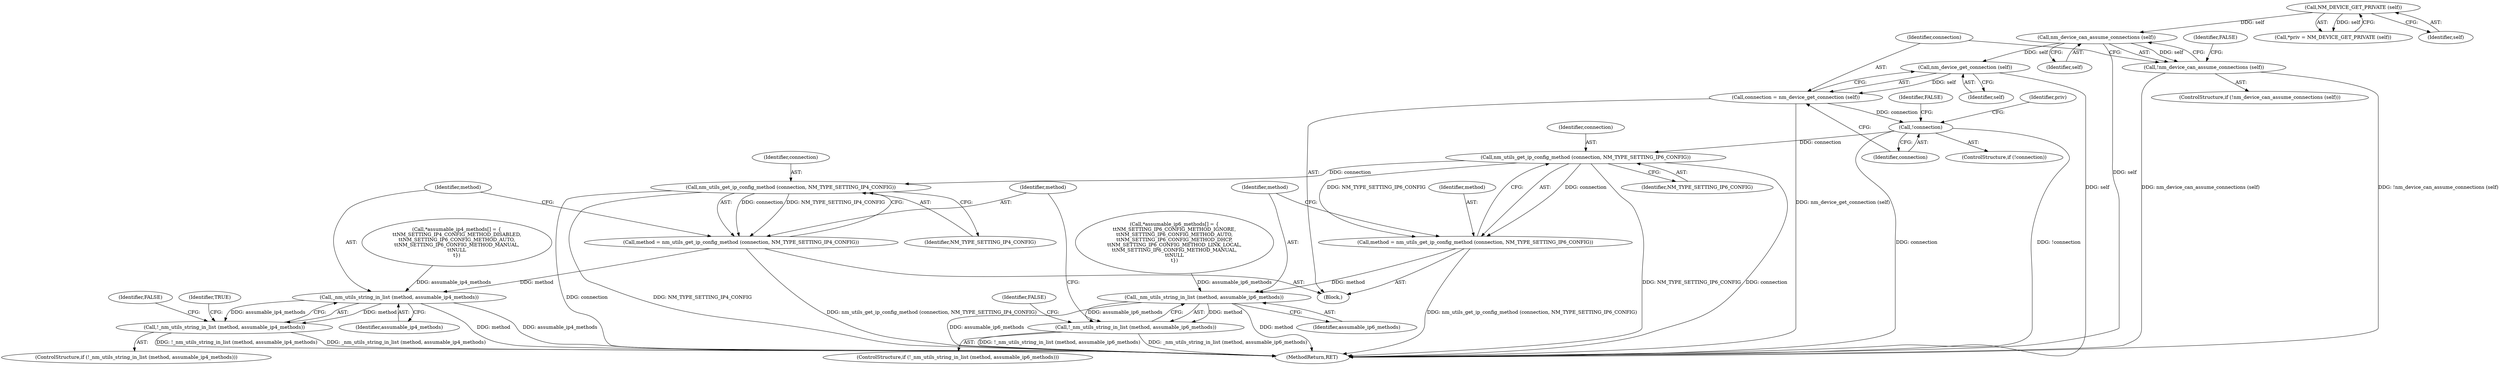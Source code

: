 digraph "0_NetworkManager_d5fc88e573fa58b93034b04d35a2454f5d28cad9@API" {
"1003238" [label="(Call,nm_device_can_assume_connections (self))"];
"1003226" [label="(Call,NM_DEVICE_GET_PRIVATE (self))"];
"1003237" [label="(Call,!nm_device_can_assume_connections (self))"];
"1003244" [label="(Call,nm_device_get_connection (self))"];
"1003242" [label="(Call,connection = nm_device_get_connection (self))"];
"1003247" [label="(Call,!connection)"];
"1003275" [label="(Call,nm_utils_get_ip_config_method (connection, NM_TYPE_SETTING_IP6_CONFIG))"];
"1003273" [label="(Call,method = nm_utils_get_ip_config_method (connection, NM_TYPE_SETTING_IP6_CONFIG))"];
"1003280" [label="(Call,_nm_utils_string_in_list (method, assumable_ip6_methods))"];
"1003279" [label="(Call,!_nm_utils_string_in_list (method, assumable_ip6_methods))"];
"1003287" [label="(Call,nm_utils_get_ip_config_method (connection, NM_TYPE_SETTING_IP4_CONFIG))"];
"1003285" [label="(Call,method = nm_utils_get_ip_config_method (connection, NM_TYPE_SETTING_IP4_CONFIG))"];
"1003292" [label="(Call,_nm_utils_string_in_list (method, assumable_ip4_methods))"];
"1003291" [label="(Call,!_nm_utils_string_in_list (method, assumable_ip4_methods))"];
"1003278" [label="(ControlStructure,if (!_nm_utils_string_in_list (method, assumable_ip6_methods)))"];
"1003279" [label="(Call,!_nm_utils_string_in_list (method, assumable_ip6_methods))"];
"1003246" [label="(ControlStructure,if (!connection))"];
"1003254" [label="(Identifier,priv)"];
"1003244" [label="(Call,nm_device_get_connection (self))"];
"1003241" [label="(Identifier,FALSE)"];
"1003287" [label="(Call,nm_utils_get_ip_config_method (connection, NM_TYPE_SETTING_IP4_CONFIG))"];
"1003289" [label="(Identifier,NM_TYPE_SETTING_IP4_CONFIG)"];
"1003239" [label="(Identifier,self)"];
"1003247" [label="(Call,!connection)"];
"1003245" [label="(Identifier,self)"];
"1003224" [label="(Call,*priv = NM_DEVICE_GET_PRIVATE (self))"];
"1003276" [label="(Identifier,connection)"];
"1003231" [label="(Call,*assumable_ip6_methods[] = {\n\t\tNM_SETTING_IP6_CONFIG_METHOD_IGNORE,\n\t\tNM_SETTING_IP6_CONFIG_METHOD_AUTO,\n\t\tNM_SETTING_IP6_CONFIG_METHOD_DHCP,\n\t\tNM_SETTING_IP6_CONFIG_METHOD_LINK_LOCAL,\n\t\tNM_SETTING_IP6_CONFIG_METHOD_MANUAL,\n\t\tNULL\n\t})"];
"1003286" [label="(Identifier,method)"];
"1003250" [label="(Identifier,FALSE)"];
"1003292" [label="(Call,_nm_utils_string_in_list (method, assumable_ip4_methods))"];
"1003236" [label="(ControlStructure,if (!nm_device_can_assume_connections (self)))"];
"1003291" [label="(Call,!_nm_utils_string_in_list (method, assumable_ip4_methods))"];
"1003280" [label="(Call,_nm_utils_string_in_list (method, assumable_ip6_methods))"];
"1003237" [label="(Call,!nm_device_can_assume_connections (self))"];
"1003222" [label="(Block,)"];
"1003275" [label="(Call,nm_utils_get_ip_config_method (connection, NM_TYPE_SETTING_IP6_CONFIG))"];
"1003293" [label="(Identifier,method)"];
"1003284" [label="(Identifier,FALSE)"];
"1003282" [label="(Identifier,assumable_ip6_methods)"];
"1003227" [label="(Identifier,self)"];
"1003285" [label="(Call,method = nm_utils_get_ip_config_method (connection, NM_TYPE_SETTING_IP4_CONFIG))"];
"1003281" [label="(Identifier,method)"];
"1003238" [label="(Call,nm_device_can_assume_connections (self))"];
"1003290" [label="(ControlStructure,if (!_nm_utils_string_in_list (method, assumable_ip4_methods)))"];
"1003296" [label="(Identifier,FALSE)"];
"1003242" [label="(Call,connection = nm_device_get_connection (self))"];
"1003274" [label="(Identifier,method)"];
"1003294" [label="(Identifier,assumable_ip4_methods)"];
"1003226" [label="(Call,NM_DEVICE_GET_PRIVATE (self))"];
"1007368" [label="(MethodReturn,RET)"];
"1003243" [label="(Identifier,connection)"];
"1003288" [label="(Identifier,connection)"];
"1003273" [label="(Call,method = nm_utils_get_ip_config_method (connection, NM_TYPE_SETTING_IP6_CONFIG))"];
"1003248" [label="(Identifier,connection)"];
"1003277" [label="(Identifier,NM_TYPE_SETTING_IP6_CONFIG)"];
"1003234" [label="(Call,*assumable_ip4_methods[] = {\n\t\tNM_SETTING_IP4_CONFIG_METHOD_DISABLED,\n\t\tNM_SETTING_IP6_CONFIG_METHOD_AUTO,\n\t\tNM_SETTING_IP6_CONFIG_METHOD_MANUAL,\n\t\tNULL\n\t})"];
"1003298" [label="(Identifier,TRUE)"];
"1003238" -> "1003237"  [label="AST: "];
"1003238" -> "1003239"  [label="CFG: "];
"1003239" -> "1003238"  [label="AST: "];
"1003237" -> "1003238"  [label="CFG: "];
"1003238" -> "1007368"  [label="DDG: self"];
"1003238" -> "1003237"  [label="DDG: self"];
"1003226" -> "1003238"  [label="DDG: self"];
"1003238" -> "1003244"  [label="DDG: self"];
"1003226" -> "1003224"  [label="AST: "];
"1003226" -> "1003227"  [label="CFG: "];
"1003227" -> "1003226"  [label="AST: "];
"1003224" -> "1003226"  [label="CFG: "];
"1003226" -> "1003224"  [label="DDG: self"];
"1003237" -> "1003236"  [label="AST: "];
"1003241" -> "1003237"  [label="CFG: "];
"1003243" -> "1003237"  [label="CFG: "];
"1003237" -> "1007368"  [label="DDG: !nm_device_can_assume_connections (self)"];
"1003237" -> "1007368"  [label="DDG: nm_device_can_assume_connections (self)"];
"1003244" -> "1003242"  [label="AST: "];
"1003244" -> "1003245"  [label="CFG: "];
"1003245" -> "1003244"  [label="AST: "];
"1003242" -> "1003244"  [label="CFG: "];
"1003244" -> "1007368"  [label="DDG: self"];
"1003244" -> "1003242"  [label="DDG: self"];
"1003242" -> "1003222"  [label="AST: "];
"1003243" -> "1003242"  [label="AST: "];
"1003248" -> "1003242"  [label="CFG: "];
"1003242" -> "1007368"  [label="DDG: nm_device_get_connection (self)"];
"1003242" -> "1003247"  [label="DDG: connection"];
"1003247" -> "1003246"  [label="AST: "];
"1003247" -> "1003248"  [label="CFG: "];
"1003248" -> "1003247"  [label="AST: "];
"1003250" -> "1003247"  [label="CFG: "];
"1003254" -> "1003247"  [label="CFG: "];
"1003247" -> "1007368"  [label="DDG: !connection"];
"1003247" -> "1007368"  [label="DDG: connection"];
"1003247" -> "1003275"  [label="DDG: connection"];
"1003275" -> "1003273"  [label="AST: "];
"1003275" -> "1003277"  [label="CFG: "];
"1003276" -> "1003275"  [label="AST: "];
"1003277" -> "1003275"  [label="AST: "];
"1003273" -> "1003275"  [label="CFG: "];
"1003275" -> "1007368"  [label="DDG: NM_TYPE_SETTING_IP6_CONFIG"];
"1003275" -> "1007368"  [label="DDG: connection"];
"1003275" -> "1003273"  [label="DDG: connection"];
"1003275" -> "1003273"  [label="DDG: NM_TYPE_SETTING_IP6_CONFIG"];
"1003275" -> "1003287"  [label="DDG: connection"];
"1003273" -> "1003222"  [label="AST: "];
"1003274" -> "1003273"  [label="AST: "];
"1003281" -> "1003273"  [label="CFG: "];
"1003273" -> "1007368"  [label="DDG: nm_utils_get_ip_config_method (connection, NM_TYPE_SETTING_IP6_CONFIG)"];
"1003273" -> "1003280"  [label="DDG: method"];
"1003280" -> "1003279"  [label="AST: "];
"1003280" -> "1003282"  [label="CFG: "];
"1003281" -> "1003280"  [label="AST: "];
"1003282" -> "1003280"  [label="AST: "];
"1003279" -> "1003280"  [label="CFG: "];
"1003280" -> "1007368"  [label="DDG: method"];
"1003280" -> "1007368"  [label="DDG: assumable_ip6_methods"];
"1003280" -> "1003279"  [label="DDG: method"];
"1003280" -> "1003279"  [label="DDG: assumable_ip6_methods"];
"1003231" -> "1003280"  [label="DDG: assumable_ip6_methods"];
"1003279" -> "1003278"  [label="AST: "];
"1003284" -> "1003279"  [label="CFG: "];
"1003286" -> "1003279"  [label="CFG: "];
"1003279" -> "1007368"  [label="DDG: !_nm_utils_string_in_list (method, assumable_ip6_methods)"];
"1003279" -> "1007368"  [label="DDG: _nm_utils_string_in_list (method, assumable_ip6_methods)"];
"1003287" -> "1003285"  [label="AST: "];
"1003287" -> "1003289"  [label="CFG: "];
"1003288" -> "1003287"  [label="AST: "];
"1003289" -> "1003287"  [label="AST: "];
"1003285" -> "1003287"  [label="CFG: "];
"1003287" -> "1007368"  [label="DDG: connection"];
"1003287" -> "1007368"  [label="DDG: NM_TYPE_SETTING_IP4_CONFIG"];
"1003287" -> "1003285"  [label="DDG: connection"];
"1003287" -> "1003285"  [label="DDG: NM_TYPE_SETTING_IP4_CONFIG"];
"1003285" -> "1003222"  [label="AST: "];
"1003286" -> "1003285"  [label="AST: "];
"1003293" -> "1003285"  [label="CFG: "];
"1003285" -> "1007368"  [label="DDG: nm_utils_get_ip_config_method (connection, NM_TYPE_SETTING_IP4_CONFIG)"];
"1003285" -> "1003292"  [label="DDG: method"];
"1003292" -> "1003291"  [label="AST: "];
"1003292" -> "1003294"  [label="CFG: "];
"1003293" -> "1003292"  [label="AST: "];
"1003294" -> "1003292"  [label="AST: "];
"1003291" -> "1003292"  [label="CFG: "];
"1003292" -> "1007368"  [label="DDG: method"];
"1003292" -> "1007368"  [label="DDG: assumable_ip4_methods"];
"1003292" -> "1003291"  [label="DDG: method"];
"1003292" -> "1003291"  [label="DDG: assumable_ip4_methods"];
"1003234" -> "1003292"  [label="DDG: assumable_ip4_methods"];
"1003291" -> "1003290"  [label="AST: "];
"1003296" -> "1003291"  [label="CFG: "];
"1003298" -> "1003291"  [label="CFG: "];
"1003291" -> "1007368"  [label="DDG: _nm_utils_string_in_list (method, assumable_ip4_methods)"];
"1003291" -> "1007368"  [label="DDG: !_nm_utils_string_in_list (method, assumable_ip4_methods)"];
}

